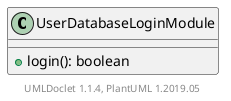 @startuml

    class UserDatabaseLoginModule [[UserDatabaseLoginModule.html]] {
        +login(): boolean
    }


    center footer UMLDoclet 1.1.4, PlantUML 1.2019.05
@enduml

